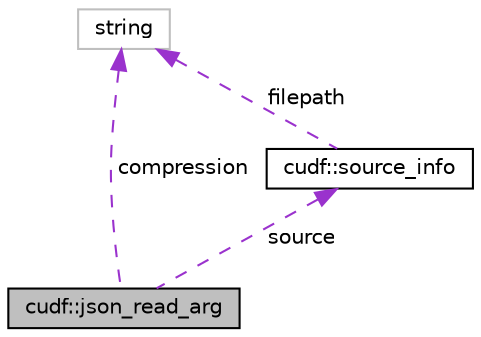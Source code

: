 digraph "cudf::json_read_arg"
{
 // LATEX_PDF_SIZE
  edge [fontname="Helvetica",fontsize="10",labelfontname="Helvetica",labelfontsize="10"];
  node [fontname="Helvetica",fontsize="10",shape=record];
  Node1 [label="cudf::json_read_arg",height=0.2,width=0.4,color="black", fillcolor="grey75", style="filled", fontcolor="black",tooltip="Input arguments to the read_json interface."];
  Node2 -> Node1 [dir="back",color="darkorchid3",fontsize="10",style="dashed",label=" compression" ,fontname="Helvetica"];
  Node2 [label="string",height=0.2,width=0.4,color="grey75", fillcolor="white", style="filled",tooltip=" "];
  Node3 -> Node1 [dir="back",color="darkorchid3",fontsize="10",style="dashed",label=" source" ,fontname="Helvetica"];
  Node3 [label="cudf::source_info",height=0.2,width=0.4,color="black", fillcolor="white", style="filled",URL="$structcudf_1_1source__info.html",tooltip=" "];
  Node2 -> Node3 [dir="back",color="darkorchid3",fontsize="10",style="dashed",label=" filepath" ,fontname="Helvetica"];
}
